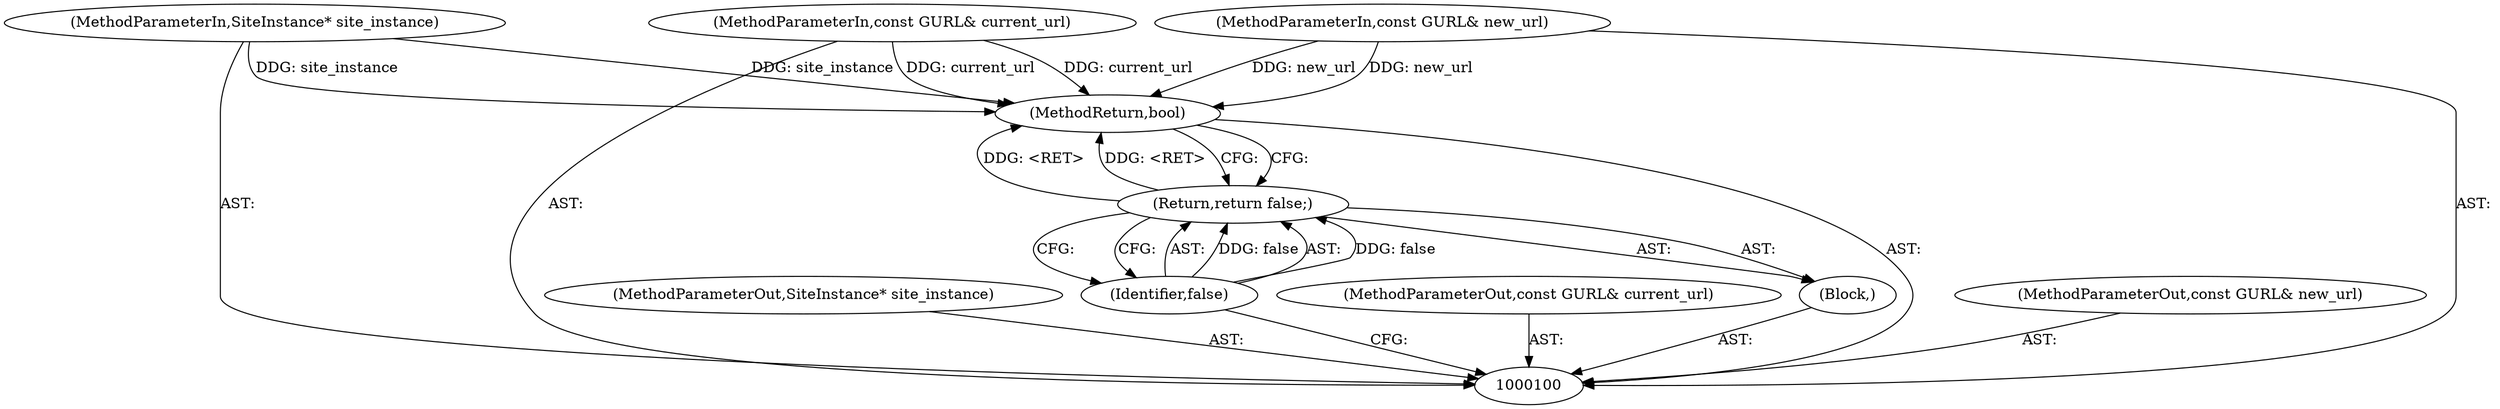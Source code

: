 digraph "0_Chrome_e9841fbdaf41b4a2baaa413f94d5c0197f9261f4_1" {
"1000107" [label="(MethodReturn,bool)"];
"1000101" [label="(MethodParameterIn,SiteInstance* site_instance)"];
"1000114" [label="(MethodParameterOut,SiteInstance* site_instance)"];
"1000102" [label="(MethodParameterIn,const GURL& current_url)"];
"1000115" [label="(MethodParameterOut,const GURL& current_url)"];
"1000104" [label="(Block,)"];
"1000103" [label="(MethodParameterIn,const GURL& new_url)"];
"1000116" [label="(MethodParameterOut,const GURL& new_url)"];
"1000106" [label="(Identifier,false)"];
"1000105" [label="(Return,return false;)"];
"1000107" -> "1000100"  [label="AST: "];
"1000107" -> "1000105"  [label="CFG: "];
"1000105" -> "1000107"  [label="DDG: <RET>"];
"1000103" -> "1000107"  [label="DDG: new_url"];
"1000102" -> "1000107"  [label="DDG: current_url"];
"1000101" -> "1000107"  [label="DDG: site_instance"];
"1000101" -> "1000100"  [label="AST: "];
"1000101" -> "1000107"  [label="DDG: site_instance"];
"1000114" -> "1000100"  [label="AST: "];
"1000102" -> "1000100"  [label="AST: "];
"1000102" -> "1000107"  [label="DDG: current_url"];
"1000115" -> "1000100"  [label="AST: "];
"1000104" -> "1000100"  [label="AST: "];
"1000105" -> "1000104"  [label="AST: "];
"1000103" -> "1000100"  [label="AST: "];
"1000103" -> "1000107"  [label="DDG: new_url"];
"1000116" -> "1000100"  [label="AST: "];
"1000106" -> "1000105"  [label="AST: "];
"1000106" -> "1000100"  [label="CFG: "];
"1000105" -> "1000106"  [label="CFG: "];
"1000106" -> "1000105"  [label="DDG: false"];
"1000105" -> "1000104"  [label="AST: "];
"1000105" -> "1000106"  [label="CFG: "];
"1000106" -> "1000105"  [label="AST: "];
"1000107" -> "1000105"  [label="CFG: "];
"1000105" -> "1000107"  [label="DDG: <RET>"];
"1000106" -> "1000105"  [label="DDG: false"];
}
